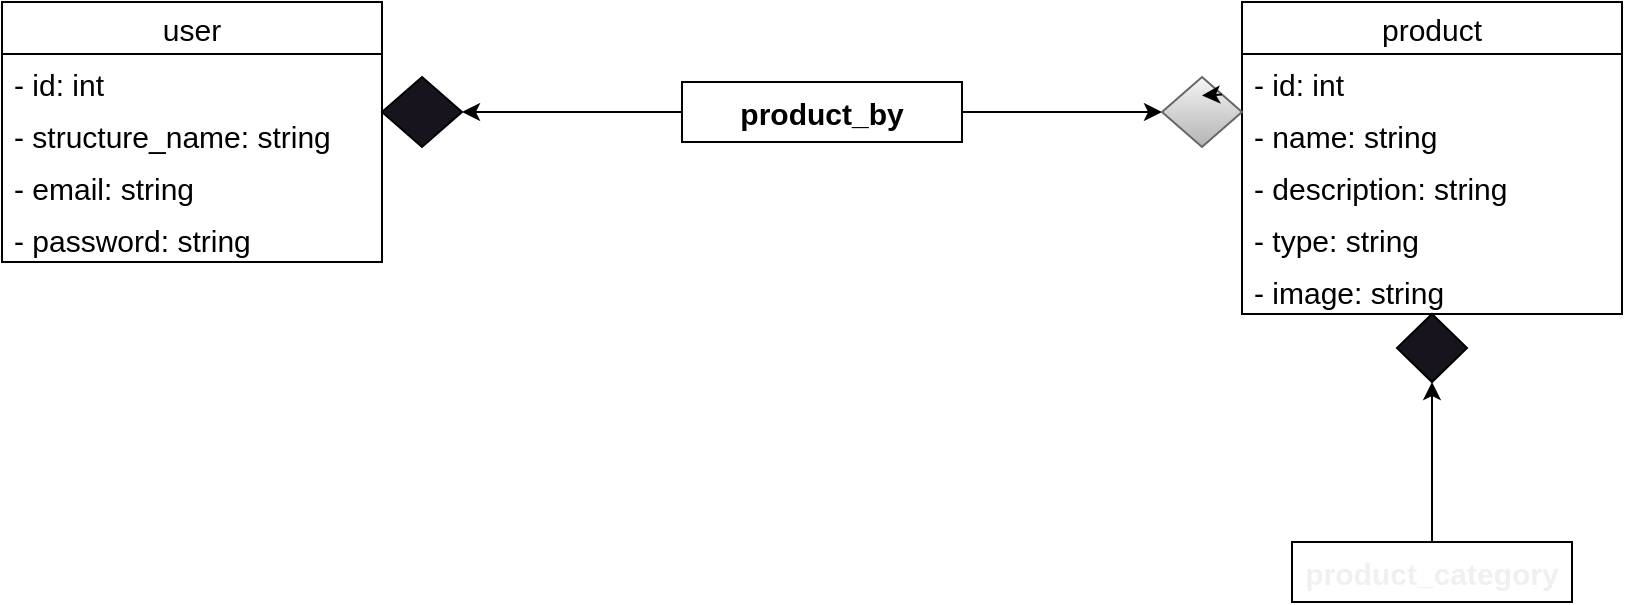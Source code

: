 <mxfile>
    <diagram id="sju5lOv0khgGcuRs4a26" name="Page-1">
        <mxGraphModel dx="940" dy="546" grid="1" gridSize="10" guides="1" tooltips="1" connect="1" arrows="1" fold="1" page="1" pageScale="1" pageWidth="850" pageHeight="1100" math="0" shadow="0">
            <root>
                <mxCell id="0"/>
                <mxCell id="1" parent="0"/>
                <mxCell id="24" value="user" style="swimlane;fontStyle=0;childLayout=stackLayout;horizontal=1;startSize=26;horizontalStack=0;resizeParent=1;resizeParentMax=0;resizeLast=0;collapsible=1;marginBottom=0;labelBackgroundColor=default;fontSize=15;" vertex="1" parent="1">
                    <mxGeometry x="10" y="520" width="190" height="130" as="geometry"/>
                </mxCell>
                <mxCell id="25" value="- id: int" style="text;align=left;verticalAlign=top;spacingLeft=4;spacingRight=4;overflow=hidden;rotatable=0;points=[[0,0.5],[1,0.5]];portConstraint=eastwest;labelBackgroundColor=default;fontSize=15;" vertex="1" parent="24">
                    <mxGeometry y="26" width="190" height="26" as="geometry"/>
                </mxCell>
                <mxCell id="26" value="- structure_name: string" style="text;align=left;verticalAlign=top;spacingLeft=4;spacingRight=4;overflow=hidden;rotatable=0;points=[[0,0.5],[1,0.5]];portConstraint=eastwest;labelBackgroundColor=default;fontSize=15;" vertex="1" parent="24">
                    <mxGeometry y="52" width="190" height="26" as="geometry"/>
                </mxCell>
                <mxCell id="27" value="- email: string" style="text;align=left;verticalAlign=top;spacingLeft=4;spacingRight=4;overflow=hidden;rotatable=0;points=[[0,0.5],[1,0.5]];portConstraint=eastwest;labelBackgroundColor=default;fontSize=15;" vertex="1" parent="24">
                    <mxGeometry y="78" width="190" height="26" as="geometry"/>
                </mxCell>
                <mxCell id="28" value="- password: string " style="text;align=left;verticalAlign=top;spacingLeft=4;spacingRight=4;overflow=hidden;rotatable=0;points=[[0,0.5],[1,0.5]];portConstraint=eastwest;labelBackgroundColor=default;fontSize=15;" vertex="1" parent="24">
                    <mxGeometry y="104" width="190" height="26" as="geometry"/>
                </mxCell>
                <mxCell id="30" value="product" style="swimlane;fontStyle=0;childLayout=stackLayout;horizontal=1;startSize=26;fillColor=none;horizontalStack=0;resizeParent=1;resizeParentMax=0;resizeLast=0;collapsible=1;marginBottom=0;labelBackgroundColor=default;fontSize=15;fontColor=default;" vertex="1" parent="1">
                    <mxGeometry x="630" y="520" width="190" height="156" as="geometry"/>
                </mxCell>
                <mxCell id="31" value="- id: int" style="text;strokeColor=none;fillColor=none;align=left;verticalAlign=top;spacingLeft=4;spacingRight=4;overflow=hidden;rotatable=0;points=[[0,0.5],[1,0.5]];portConstraint=eastwest;labelBackgroundColor=default;fontSize=15;fontColor=default;" vertex="1" parent="30">
                    <mxGeometry y="26" width="190" height="26" as="geometry"/>
                </mxCell>
                <mxCell id="32" value="- name: string" style="text;strokeColor=none;fillColor=none;align=left;verticalAlign=top;spacingLeft=4;spacingRight=4;overflow=hidden;rotatable=0;points=[[0,0.5],[1,0.5]];portConstraint=eastwest;labelBackgroundColor=default;fontSize=15;fontColor=default;" vertex="1" parent="30">
                    <mxGeometry y="52" width="190" height="26" as="geometry"/>
                </mxCell>
                <mxCell id="33" value="- description: string" style="text;strokeColor=none;fillColor=none;align=left;verticalAlign=top;spacingLeft=4;spacingRight=4;overflow=hidden;rotatable=0;points=[[0,0.5],[1,0.5]];portConstraint=eastwest;labelBackgroundColor=default;fontSize=15;fontColor=default;" vertex="1" parent="30">
                    <mxGeometry y="78" width="190" height="26" as="geometry"/>
                </mxCell>
                <mxCell id="40" value="- type: string" style="text;strokeColor=none;fillColor=none;align=left;verticalAlign=top;spacingLeft=4;spacingRight=4;overflow=hidden;rotatable=0;points=[[0,0.5],[1,0.5]];portConstraint=eastwest;labelBackgroundColor=default;fontSize=15;fontColor=default;" vertex="1" parent="30">
                    <mxGeometry y="104" width="190" height="26" as="geometry"/>
                </mxCell>
                <mxCell id="41" value="- image: string" style="text;strokeColor=none;fillColor=none;align=left;verticalAlign=top;spacingLeft=4;spacingRight=4;overflow=hidden;rotatable=0;points=[[0,0.5],[1,0.5]];portConstraint=eastwest;labelBackgroundColor=default;fontSize=15;fontColor=default;" vertex="1" parent="30">
                    <mxGeometry y="130" width="190" height="26" as="geometry"/>
                </mxCell>
                <mxCell id="49" value="" style="edgeStyle=none;html=1;fontSize=15;fontColor=default;" edge="1" parent="1" source="47" target="48">
                    <mxGeometry relative="1" as="geometry"/>
                </mxCell>
                <mxCell id="51" value="" style="edgeStyle=none;html=1;fontSize=15;fontColor=default;" edge="1" parent="1" source="47" target="50">
                    <mxGeometry relative="1" as="geometry"/>
                </mxCell>
                <mxCell id="47" value="product_by" style="fontStyle=1;labelBackgroundColor=default;fontSize=15;fontColor=default;" vertex="1" parent="1">
                    <mxGeometry x="350" y="560" width="140" height="30" as="geometry"/>
                </mxCell>
                <mxCell id="48" value="" style="rhombus;whiteSpace=wrap;html=1;fontSize=15;fillColor=#f5f5f5;fontStyle=1;labelBackgroundColor=#FFFFFF;gradientColor=#b3b3b3;strokeColor=#666666;" vertex="1" parent="1">
                    <mxGeometry x="590" y="557.5" width="40" height="35" as="geometry"/>
                </mxCell>
                <mxCell id="50" value="" style="rhombus;whiteSpace=wrap;html=1;fontSize=15;fillColor=rgb(24, 20, 29);fontColor=default;fontStyle=1;labelBackgroundColor=default;" vertex="1" parent="1">
                    <mxGeometry x="200" y="557.5" width="40" height="35" as="geometry"/>
                </mxCell>
                <mxCell id="52" style="edgeStyle=none;html=1;exitX=1;exitY=0;exitDx=0;exitDy=0;entryX=0.5;entryY=0.266;entryDx=0;entryDy=0;entryPerimeter=0;fontSize=15;fontColor=default;" edge="1" parent="1" source="48" target="48">
                    <mxGeometry relative="1" as="geometry"/>
                </mxCell>
                <mxCell id="67" value="product_category" style="fontStyle=1;labelBackgroundColor=none;fontSize=15;fontColor=#F0F0F0;" vertex="1" parent="1">
                    <mxGeometry x="655" y="790" width="140" height="30" as="geometry"/>
                </mxCell>
                <mxCell id="74" value="" style="rhombus;whiteSpace=wrap;html=1;fontSize=15;fillColor=rgb(24, 20, 29);fontColor=#F0F0F0;fontStyle=1;labelBackgroundColor=none;" vertex="1" parent="1">
                    <mxGeometry x="707.5" y="676" width="35" height="34" as="geometry"/>
                </mxCell>
                <mxCell id="75" value="" style="edgeStyle=none;html=1;fontSize=15;fontColor=#F0F0F0;exitX=0.5;exitY=0;exitDx=0;exitDy=0;entryX=0.5;entryY=1;entryDx=0;entryDy=0;" edge="1" parent="1" source="67" target="74">
                    <mxGeometry relative="1" as="geometry">
                        <mxPoint x="732.86" y="790" as="sourcePoint"/>
                        <mxPoint x="669.999" y="754.379" as="targetPoint"/>
                    </mxGeometry>
                </mxCell>
            </root>
        </mxGraphModel>
    </diagram>
</mxfile>